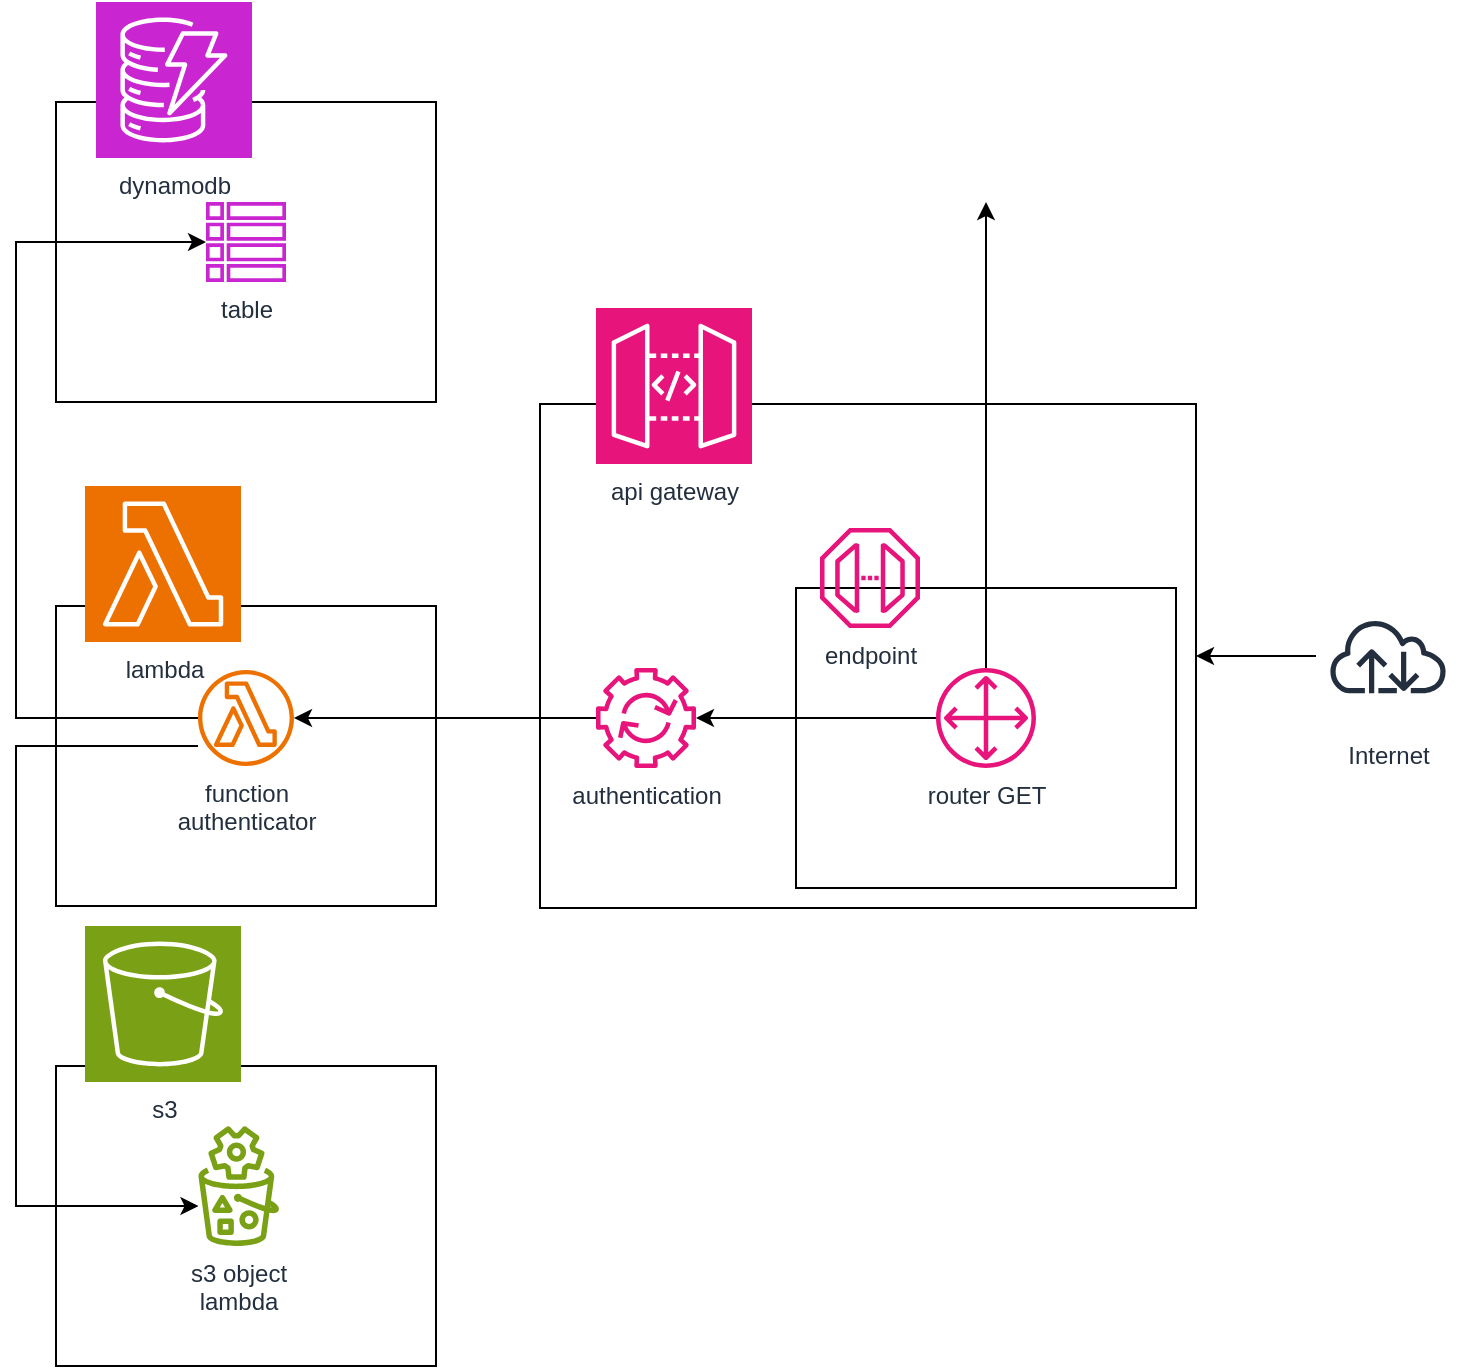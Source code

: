 <mxfile version="24.1.0" type="device">
  <diagram name="Página-1" id="Pt4VFFbkA5mik6HQFDca">
    <mxGraphModel dx="1434" dy="844" grid="1" gridSize="10" guides="1" tooltips="1" connect="1" arrows="1" fold="1" page="1" pageScale="1" pageWidth="827" pageHeight="1169" math="0" shadow="0">
      <root>
        <mxCell id="0" />
        <mxCell id="1" parent="0" />
        <mxCell id="uQimxHNHerJjfzFSW2TF-22" value="" style="rounded=0;whiteSpace=wrap;html=1;fillColor=none;" vertex="1" parent="1">
          <mxGeometry x="73" y="130" width="190" height="150" as="geometry" />
        </mxCell>
        <mxCell id="uQimxHNHerJjfzFSW2TF-19" value="" style="rounded=0;whiteSpace=wrap;html=1;fillColor=none;" vertex="1" parent="1">
          <mxGeometry x="73" y="382" width="190" height="150" as="geometry" />
        </mxCell>
        <mxCell id="uQimxHNHerJjfzFSW2TF-18" value="" style="rounded=0;whiteSpace=wrap;html=1;fillColor=none;" vertex="1" parent="1">
          <mxGeometry x="73" y="612" width="190" height="150" as="geometry" />
        </mxCell>
        <mxCell id="uQimxHNHerJjfzFSW2TF-16" value="" style="rounded=0;whiteSpace=wrap;html=1;fillColor=none;" vertex="1" parent="1">
          <mxGeometry x="315" y="281" width="328" height="252" as="geometry" />
        </mxCell>
        <mxCell id="uQimxHNHerJjfzFSW2TF-10" value="" style="rounded=0;whiteSpace=wrap;html=1;fillColor=none;" vertex="1" parent="1">
          <mxGeometry x="443" y="373" width="190" height="150" as="geometry" />
        </mxCell>
        <mxCell id="uQimxHNHerJjfzFSW2TF-2" value="api gateway" style="sketch=0;points=[[0,0,0],[0.25,0,0],[0.5,0,0],[0.75,0,0],[1,0,0],[0,1,0],[0.25,1,0],[0.5,1,0],[0.75,1,0],[1,1,0],[0,0.25,0],[0,0.5,0],[0,0.75,0],[1,0.25,0],[1,0.5,0],[1,0.75,0]];outlineConnect=0;fontColor=#232F3E;fillColor=#E7157B;strokeColor=#ffffff;dashed=0;verticalLabelPosition=bottom;verticalAlign=top;align=center;html=1;fontSize=12;fontStyle=0;aspect=fixed;shape=mxgraph.aws4.resourceIcon;resIcon=mxgraph.aws4.api_gateway;" vertex="1" parent="1">
          <mxGeometry x="343" y="233" width="78" height="78" as="geometry" />
        </mxCell>
        <mxCell id="uQimxHNHerJjfzFSW2TF-3" value="endpoint" style="sketch=0;outlineConnect=0;fontColor=#232F3E;gradientColor=none;fillColor=#E7157B;strokeColor=none;dashed=0;verticalLabelPosition=bottom;verticalAlign=top;align=center;html=1;fontSize=12;fontStyle=0;aspect=fixed;pointerEvents=1;shape=mxgraph.aws4.endpoint;" vertex="1" parent="1">
          <mxGeometry x="455" y="343" width="50" height="50" as="geometry" />
        </mxCell>
        <mxCell id="uQimxHNHerJjfzFSW2TF-11" style="edgeStyle=orthogonalEdgeStyle;rounded=0;orthogonalLoop=1;jettySize=auto;html=1;" edge="1" parent="1" source="uQimxHNHerJjfzFSW2TF-4" target="uQimxHNHerJjfzFSW2TF-9">
          <mxGeometry relative="1" as="geometry" />
        </mxCell>
        <mxCell id="uQimxHNHerJjfzFSW2TF-30" style="edgeStyle=orthogonalEdgeStyle;rounded=0;orthogonalLoop=1;jettySize=auto;html=1;" edge="1" parent="1" source="uQimxHNHerJjfzFSW2TF-4" target="uQimxHNHerJjfzFSW2TF-29">
          <mxGeometry relative="1" as="geometry" />
        </mxCell>
        <mxCell id="uQimxHNHerJjfzFSW2TF-4" value="router GET" style="sketch=0;outlineConnect=0;fontColor=#232F3E;gradientColor=none;fillColor=#E7157B;strokeColor=none;dashed=0;verticalLabelPosition=bottom;verticalAlign=top;align=center;html=1;fontSize=12;fontStyle=0;aspect=fixed;pointerEvents=1;shape=mxgraph.aws4.customer_gateway;" vertex="1" parent="1">
          <mxGeometry x="513" y="413" width="50" height="50" as="geometry" />
        </mxCell>
        <mxCell id="uQimxHNHerJjfzFSW2TF-5" value="lambda" style="sketch=0;points=[[0,0,0],[0.25,0,0],[0.5,0,0],[0.75,0,0],[1,0,0],[0,1,0],[0.25,1,0],[0.5,1,0],[0.75,1,0],[1,1,0],[0,0.25,0],[0,0.5,0],[0,0.75,0],[1,0.25,0],[1,0.5,0],[1,0.75,0]];outlineConnect=0;fontColor=#232F3E;fillColor=#ED7100;strokeColor=#ffffff;dashed=0;verticalLabelPosition=bottom;verticalAlign=top;align=center;html=1;fontSize=12;fontStyle=0;aspect=fixed;shape=mxgraph.aws4.resourceIcon;resIcon=mxgraph.aws4.lambda;" vertex="1" parent="1">
          <mxGeometry x="87.5" y="322" width="78" height="78" as="geometry" />
        </mxCell>
        <mxCell id="uQimxHNHerJjfzFSW2TF-6" value="s3&lt;span style=&quot;background-color: initial;&quot;&gt;&amp;nbsp;object&lt;/span&gt;&lt;div&gt;&lt;div&gt;lambda&lt;/div&gt;&lt;/div&gt;" style="sketch=0;outlineConnect=0;fontColor=#232F3E;gradientColor=none;fillColor=#7AA116;strokeColor=none;dashed=0;verticalLabelPosition=bottom;verticalAlign=top;align=center;html=1;fontSize=12;fontStyle=0;aspect=fixed;pointerEvents=1;shape=mxgraph.aws4.s3_object_lambda;" vertex="1" parent="1">
          <mxGeometry x="144" y="642" width="40.77" height="60" as="geometry" />
        </mxCell>
        <mxCell id="uQimxHNHerJjfzFSW2TF-7" value="dynamodb" style="sketch=0;points=[[0,0,0],[0.25,0,0],[0.5,0,0],[0.75,0,0],[1,0,0],[0,1,0],[0.25,1,0],[0.5,1,0],[0.75,1,0],[1,1,0],[0,0.25,0],[0,0.5,0],[0,0.75,0],[1,0.25,0],[1,0.5,0],[1,0.75,0]];outlineConnect=0;fontColor=#232F3E;fillColor=#C925D1;strokeColor=#ffffff;dashed=0;verticalLabelPosition=bottom;verticalAlign=top;align=center;html=1;fontSize=12;fontStyle=0;aspect=fixed;shape=mxgraph.aws4.resourceIcon;resIcon=mxgraph.aws4.dynamodb;" vertex="1" parent="1">
          <mxGeometry x="93" y="80" width="78" height="78" as="geometry" />
        </mxCell>
        <mxCell id="uQimxHNHerJjfzFSW2TF-15" style="edgeStyle=orthogonalEdgeStyle;rounded=0;orthogonalLoop=1;jettySize=auto;html=1;" edge="1" parent="1" source="uQimxHNHerJjfzFSW2TF-9" target="uQimxHNHerJjfzFSW2TF-12">
          <mxGeometry relative="1" as="geometry" />
        </mxCell>
        <mxCell id="uQimxHNHerJjfzFSW2TF-9" value="authentication" style="sketch=0;outlineConnect=0;fontColor=#232F3E;gradientColor=none;fillColor=#E7157B;strokeColor=none;dashed=0;verticalLabelPosition=bottom;verticalAlign=top;align=center;html=1;fontSize=12;fontStyle=0;aspect=fixed;pointerEvents=1;shape=mxgraph.aws4.automation;" vertex="1" parent="1">
          <mxGeometry x="343" y="413" width="50" height="50" as="geometry" />
        </mxCell>
        <mxCell id="uQimxHNHerJjfzFSW2TF-21" style="edgeStyle=orthogonalEdgeStyle;rounded=0;orthogonalLoop=1;jettySize=auto;html=1;" edge="1" parent="1" source="uQimxHNHerJjfzFSW2TF-12" target="uQimxHNHerJjfzFSW2TF-6">
          <mxGeometry relative="1" as="geometry">
            <mxPoint x="13" y="490" as="sourcePoint" />
            <mxPoint x="3" y="732" as="targetPoint" />
            <Array as="points">
              <mxPoint x="53" y="452" />
              <mxPoint x="53" y="682" />
            </Array>
          </mxGeometry>
        </mxCell>
        <mxCell id="uQimxHNHerJjfzFSW2TF-25" style="edgeStyle=orthogonalEdgeStyle;rounded=0;orthogonalLoop=1;jettySize=auto;html=1;" edge="1" parent="1" source="uQimxHNHerJjfzFSW2TF-12" target="uQimxHNHerJjfzFSW2TF-23">
          <mxGeometry relative="1" as="geometry">
            <Array as="points">
              <mxPoint x="53" y="438" />
              <mxPoint x="53" y="200" />
            </Array>
          </mxGeometry>
        </mxCell>
        <mxCell id="uQimxHNHerJjfzFSW2TF-12" value="function&lt;div&gt;authenticator&lt;/div&gt;" style="sketch=0;outlineConnect=0;fontColor=#232F3E;gradientColor=none;fillColor=#ED7100;strokeColor=none;dashed=0;verticalLabelPosition=bottom;verticalAlign=top;align=center;html=1;fontSize=12;fontStyle=0;aspect=fixed;pointerEvents=1;shape=mxgraph.aws4.lambda_function;" vertex="1" parent="1">
          <mxGeometry x="144" y="414" width="48" height="48" as="geometry" />
        </mxCell>
        <mxCell id="uQimxHNHerJjfzFSW2TF-17" value="s3" style="sketch=0;points=[[0,0,0],[0.25,0,0],[0.5,0,0],[0.75,0,0],[1,0,0],[0,1,0],[0.25,1,0],[0.5,1,0],[0.75,1,0],[1,1,0],[0,0.25,0],[0,0.5,0],[0,0.75,0],[1,0.25,0],[1,0.5,0],[1,0.75,0]];outlineConnect=0;fontColor=#232F3E;fillColor=#7AA116;strokeColor=#ffffff;dashed=0;verticalLabelPosition=bottom;verticalAlign=top;align=center;html=1;fontSize=12;fontStyle=0;aspect=fixed;shape=mxgraph.aws4.resourceIcon;resIcon=mxgraph.aws4.s3;" vertex="1" parent="1">
          <mxGeometry x="87.5" y="542" width="78" height="78" as="geometry" />
        </mxCell>
        <mxCell id="uQimxHNHerJjfzFSW2TF-23" value="table" style="sketch=0;outlineConnect=0;fontColor=#232F3E;gradientColor=none;fillColor=#C925D1;strokeColor=none;dashed=0;verticalLabelPosition=bottom;verticalAlign=top;align=center;html=1;fontSize=12;fontStyle=0;aspect=fixed;pointerEvents=1;shape=mxgraph.aws4.table;" vertex="1" parent="1">
          <mxGeometry x="148" y="180" width="40" height="40" as="geometry" />
        </mxCell>
        <mxCell id="uQimxHNHerJjfzFSW2TF-28" style="edgeStyle=orthogonalEdgeStyle;rounded=0;orthogonalLoop=1;jettySize=auto;html=1;entryX=1;entryY=0.5;entryDx=0;entryDy=0;" edge="1" parent="1" source="uQimxHNHerJjfzFSW2TF-27" target="uQimxHNHerJjfzFSW2TF-16">
          <mxGeometry relative="1" as="geometry" />
        </mxCell>
        <mxCell id="uQimxHNHerJjfzFSW2TF-27" value="Internet" style="sketch=0;outlineConnect=0;fontColor=#232F3E;gradientColor=none;strokeColor=#232F3E;fillColor=#ffffff;dashed=0;verticalLabelPosition=bottom;verticalAlign=top;align=center;html=1;fontSize=12;fontStyle=0;aspect=fixed;shape=mxgraph.aws4.resourceIcon;resIcon=mxgraph.aws4.internet;" vertex="1" parent="1">
          <mxGeometry x="703" y="371" width="72" height="72" as="geometry" />
        </mxCell>
        <mxCell id="uQimxHNHerJjfzFSW2TF-29" value="" style="shape=image;verticalLabelPosition=bottom;verticalAlign=top;imageAspect=0;image=https://encrypted-tbn0.gstatic.com/images?q=tbn:ANd9GcRP4-N-ufAv_ayZBkdF2AAZ0ACrMTvk_ZPhE7cL9hWTKw&amp;s;" vertex="1" parent="1">
          <mxGeometry x="488" y="140" width="100" height="40" as="geometry" />
        </mxCell>
      </root>
    </mxGraphModel>
  </diagram>
</mxfile>

